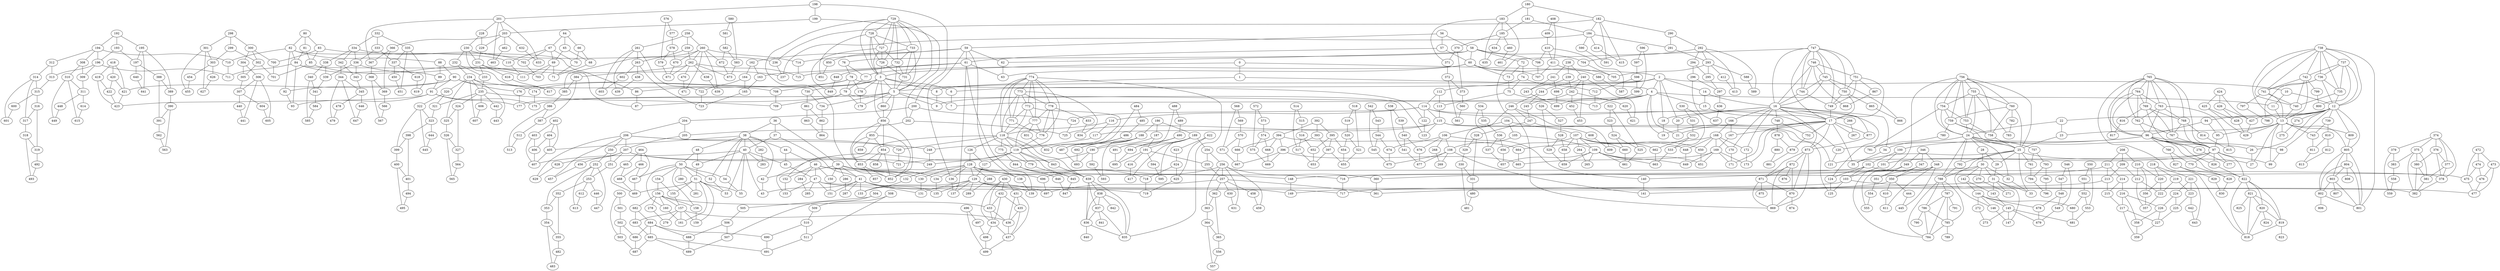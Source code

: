 graph G {
0 [name=1];
1 [name=2];
2 [name=517];
3 [name=519];
4 [name=518];
5 [name=520];
6 [name=3];
7 [name=4];
8 [name=5];
9 [name=6];
10 [name=7];
11 [name=8];
12 [name=521];
13 [name=522];
14 [name=9];
15 [name=10];
16 [name=523];
17 [name=524];
18 [name=11];
19 [name=12];
20 [name=13];
21 [name=14];
22 [name=15];
23 [name=16];
24 [name=525];
25 [name=526];
26 [name=17];
27 [name=18];
28 [name=19];
29 [name=20];
30 [name=527];
31 [name=528];
32 [name=21];
33 [name=22];
34 [name=23];
35 [name=24];
36 [name=25];
37 [name=26];
38 [name=529];
39 [name=531];
40 [name=530];
41 [name=532];
42 [name=27];
43 [name=28];
44 [name=29];
45 [name=30];
46 [name=533];
47 [name=534];
48 [name=31];
49 [name=32];
50 [name=535];
51 [name=536];
52 [name=33];
53 [name=34];
54 [name=35];
55 [name=36];
56 [name=37];
57 [name=38];
58 [name=537];
59 [name=539];
60 [name=538];
61 [name=540];
62 [name=39];
63 [name=40];
64 [name=41];
65 [name=42];
66 [name=541];
67 [name=543];
68 [name=542];
69 [name=544];
70 [name=43];
71 [name=44];
72 [name=45];
73 [name=46];
74 [name=545];
75 [name=546];
76 [name=47];
77 [name=48];
78 [name=547];
79 [name=548];
80 [name=49];
81 [name=50];
82 [name=549];
83 [name=551];
84 [name=550];
85 [name=552];
86 [name=51];
87 [name=52];
88 [name=53];
89 [name=54];
90 [name=553];
91 [name=554];
92 [name=55];
93 [name=56];
94 [name=57];
95 [name=58];
96 [name=555];
97 [name=556];
98 [name=59];
99 [name=60];
100 [name=61];
101 [name=62];
102 [name=557];
103 [name=558];
104 [name=63];
105 [name=64];
106 [name=559];
107 [name=561];
108 [name=560];
109 [name=562];
110 [name=65];
111 [name=66];
112 [name=67];
113 [name=68];
114 [name=563];
115 [name=564];
116 [name=69];
117 [name=70];
118 [name=565];
119 [name=566];
120 [name=71];
121 [name=72];
122 [name=73];
123 [name=74];
124 [name=75];
125 [name=76];
126 [name=77];
127 [name=78];
128 [name=567];
129 [name=568];
130 [name=79];
131 [name=80];
132 [name=81];
133 [name=82];
134 [name=83];
135 [name=84];
136 [name=85];
137 [name=86];
138 [name=87];
139 [name=88];
140 [name=89];
141 [name=90];
142 [name=91];
143 [name=92];
144 [name=569];
145 [name=570];
146 [name=93];
147 [name=94];
148 [name=95];
149 [name=96];
150 [name=97];
151 [name=98];
152 [name=99];
153 [name=100];
154 [name=101];
155 [name=102];
156 [name=571];
157 [name=572];
158 [name=103];
159 [name=104];
160 [name=105];
161 [name=106];
162 [name=107];
163 [name=108];
164 [name=573];
165 [name=574];
166 [name=109];
167 [name=110];
168 [name=575];
169 [name=576];
170 [name=111];
171 [name=112];
172 [name=113];
173 [name=114];
174 [name=115];
175 [name=116];
176 [name=117];
177 [name=118];
178 [name=119];
179 [name=120];
180 [name=121];
181 [name=122];
182 [name=577];
183 [name=579];
184 [name=578];
185 [name=580];
186 [name=123];
187 [name=124];
188 [name=581];
189 [name=583];
190 [name=582];
191 [name=584];
192 [name=125];
193 [name=126];
194 [name=585];
195 [name=587];
196 [name=586];
197 [name=588];
198 [name=127];
199 [name=128];
200 [name=589];
201 [name=591];
202 [name=590];
203 [name=592];
204 [name=129];
205 [name=130];
206 [name=593];
207 [name=594];
208 [name=131];
209 [name=132];
210 [name=595];
211 [name=597];
212 [name=596];
213 [name=598];
214 [name=133];
215 [name=134];
216 [name=599];
217 [name=600];
218 [name=135];
219 [name=136];
220 [name=601];
221 [name=603];
222 [name=602];
223 [name=604];
224 [name=137];
225 [name=138];
226 [name=605];
227 [name=606];
228 [name=139];
229 [name=140];
230 [name=607];
231 [name=608];
232 [name=141];
233 [name=142];
234 [name=609];
235 [name=610];
236 [name=143];
237 [name=144];
238 [name=145];
239 [name=146];
240 [name=611];
241 [name=613];
242 [name=612];
243 [name=614];
244 [name=147];
245 [name=148];
246 [name=615];
247 [name=616];
248 [name=149];
249 [name=150];
250 [name=151];
251 [name=152];
252 [name=617];
253 [name=618];
254 [name=153];
255 [name=154];
256 [name=619];
257 [name=620];
258 [name=155];
259 [name=156];
260 [name=621];
261 [name=623];
262 [name=622];
263 [name=624];
264 [name=157];
265 [name=158];
266 [name=159];
267 [name=160];
268 [name=161];
269 [name=162];
270 [name=163];
271 [name=164];
272 [name=165];
273 [name=166];
274 [name=167];
275 [name=168];
276 [name=169];
277 [name=170];
278 [name=171];
279 [name=172];
280 [name=173];
281 [name=174];
282 [name=175];
283 [name=176];
284 [name=177];
285 [name=178];
286 [name=179];
287 [name=180];
288 [name=181];
289 [name=182];
290 [name=183];
291 [name=184];
292 [name=625];
293 [name=626];
294 [name=185];
295 [name=186];
296 [name=627];
297 [name=628];
298 [name=187];
299 [name=188];
300 [name=629];
301 [name=631];
302 [name=630];
303 [name=632];
304 [name=189];
305 [name=190];
306 [name=633];
307 [name=634];
308 [name=191];
309 [name=192];
310 [name=635];
311 [name=636];
312 [name=193];
313 [name=194];
314 [name=637];
315 [name=638];
316 [name=196];
317 [name=195];
318 [name=639];
319 [name=640];
320 [name=197];
321 [name=198];
322 [name=641];
323 [name=642];
324 [name=200];
325 [name=199];
326 [name=643];
327 [name=644];
328 [name=202];
329 [name=201];
330 [name=645];
331 [name=646];
332 [name=203];
333 [name=204];
334 [name=647];
335 [name=649];
336 [name=648];
337 [name=650];
338 [name=205];
339 [name=206];
340 [name=651];
341 [name=652];
342 [name=207];
343 [name=208];
344 [name=653];
345 [name=654];
346 [name=209];
347 [name=210];
348 [name=655];
349 [name=657];
350 [name=656];
351 [name=658];
352 [name=212];
353 [name=211];
354 [name=659];
355 [name=660];
356 [name=213];
357 [name=214];
358 [name=215];
359 [name=216];
360 [name=217];
361 [name=218];
362 [name=220];
363 [name=219];
364 [name=661];
365 [name=662];
366 [name=222];
367 [name=221];
368 [name=663];
369 [name=664];
370 [name=224];
371 [name=223];
372 [name=665];
373 [name=666];
374 [name=225];
375 [name=226];
376 [name=277];
377 [name=407];
378 [name=477];
379 [name=667];
380 [name=278];
381 [name=408];
382 [name=478];
383 [name=668];
384 [name=228];
385 [name=227];
386 [name=669];
387 [name=670];
388 [name=230];
389 [name=229];
390 [name=671];
391 [name=672];
392 [name=231];
393 [name=232];
394 [name=673];
395 [name=675];
396 [name=674];
397 [name=676];
398 [name=234];
399 [name=233];
400 [name=677];
401 [name=678];
402 [name=235];
403 [name=236];
404 [name=353];
405 [name=489];
406 [name=354];
407 [name=490];
408 [name=238];
409 [name=237];
410 [name=679];
411 [name=680];
412 [name=240];
413 [name=239];
414 [name=242];
415 [name=241];
416 [name=244];
417 [name=243];
418 [name=245];
419 [name=246];
420 [name=365];
421 [name=481];
422 [name=366];
423 [name=482];
424 [name=247];
425 [name=248];
426 [name=369];
427 [name=483];
428 [name=370];
429 [name=484];
430 [name=249];
431 [name=250];
432 [name=373];
433 [name=459];
434 [name=463];
435 [name=374];
436 [name=460];
437 [name=464];
438 [name=252];
439 [name=251];
440 [name=254];
441 [name=253];
442 [name=256];
443 [name=255];
444 [name=258];
445 [name=257];
446 [name=260];
447 [name=259];
448 [name=262];
449 [name=261];
450 [name=264];
451 [name=263];
452 [name=266];
453 [name=265];
454 [name=268];
455 [name=267];
456 [name=270];
457 [name=269];
458 [name=272];
459 [name=271];
460 [name=274];
461 [name=273];
462 [name=276];
463 [name=275];
464 [name=279];
465 [name=280];
466 [name=409];
467 [name=487];
468 [name=410];
469 [name=488];
470 [name=282];
471 [name=281];
472 [name=283];
473 [name=284];
474 [name=419];
475 [name=485];
476 [name=420];
477 [name=486];
478 [name=286];
479 [name=285];
480 [name=288];
481 [name=287];
482 [name=290];
483 [name=289];
484 [name=292];
485 [name=291];
486 [name=685];
487 [name=686];
488 [name=294];
489 [name=293];
490 [name=687];
491 [name=688];
492 [name=296];
493 [name=295];
494 [name=298];
495 [name=297];
496 [name=300];
497 [name=299];
498 [name=689];
499 [name=690];
500 [name=302];
501 [name=301];
502 [name=691];
503 [name=692];
504 [name=304];
505 [name=303];
506 [name=693];
507 [name=694];
508 [name=306];
509 [name=305];
510 [name=695];
511 [name=696];
512 [name=308];
513 [name=307];
514 [name=310];
515 [name=309];
516 [name=697];
517 [name=698];
518 [name=312];
519 [name=311];
520 [name=699];
521 [name=700];
522 [name=314];
523 [name=313];
524 [name=701];
525 [name=702];
526 [name=316];
527 [name=315];
528 [name=703];
529 [name=704];
530 [name=318];
531 [name=317];
532 [name=705];
533 [name=706];
534 [name=320];
535 [name=319];
536 [name=707];
537 [name=708];
538 [name=322];
539 [name=321];
540 [name=709];
541 [name=710];
542 [name=324];
543 [name=323];
544 [name=711];
545 [name=712];
546 [name=326];
547 [name=325];
548 [name=713];
549 [name=714];
550 [name=328];
551 [name=327];
552 [name=715];
553 [name=716];
554 [name=330];
555 [name=329];
556 [name=332];
557 [name=331];
558 [name=334];
559 [name=333];
560 [name=336];
561 [name=335];
562 [name=338];
563 [name=337];
564 [name=340];
565 [name=339];
566 [name=342];
567 [name=341];
568 [name=344];
569 [name=343];
570 [name=717];
571 [name=718];
572 [name=346];
573 [name=345];
574 [name=719];
575 [name=720];
576 [name=348];
577 [name=347];
578 [name=721];
579 [name=722];
580 [name=350];
581 [name=349];
582 [name=723];
583 [name=724];
584 [name=352];
585 [name=351];
586 [name=356];
587 [name=355];
588 [name=358];
589 [name=357];
590 [name=360];
591 [name=359];
592 [name=362];
593 [name=361];
594 [name=364];
595 [name=363];
596 [name=368];
597 [name=367];
598 [name=681];
599 [name=682];
600 [name=372];
601 [name=371];
602 [name=376];
603 [name=375];
604 [name=378];
605 [name=377];
606 [name=380];
607 [name=379];
608 [name=382];
609 [name=381];
610 [name=384];
611 [name=383];
612 [name=386];
613 [name=385];
614 [name=388];
615 [name=387];
616 [name=390];
617 [name=389];
618 [name=392];
619 [name=391];
620 [name=394];
621 [name=393];
622 [name=396];
623 [name=395];
624 [name=683];
625 [name=684];
626 [name=398];
627 [name=397];
628 [name=400];
629 [name=399];
630 [name=402];
631 [name=401];
632 [name=404];
633 [name=403];
634 [name=406];
635 [name=405];
636 [name=412];
637 [name=411];
638 [name=414];
639 [name=413];
640 [name=416];
641 [name=415];
642 [name=418];
643 [name=417];
644 [name=422];
645 [name=421];
646 [name=424];
647 [name=423];
648 [name=425];
649 [name=426];
650 [name=427];
651 [name=428];
652 [name=429];
653 [name=430];
654 [name=431];
655 [name=432];
656 [name=433];
657 [name=434];
658 [name=435];
659 [name=436];
660 [name=437];
661 [name=438];
662 [name=439];
663 [name=440];
664 [name=441];
665 [name=442];
666 [name=443];
667 [name=444];
668 [name=445];
669 [name=446];
670 [name=447];
671 [name=448];
672 [name=449];
673 [name=450];
674 [name=451];
675 [name=452];
676 [name=453];
677 [name=454];
678 [name=455];
679 [name=456];
680 [name=457];
681 [name=458];
682 [name=461];
683 [name=462];
684 [name=725];
685 [name=726];
686 [name=465];
687 [name=466];
688 [name=467];
689 [name=468];
690 [name=469];
691 [name=470];
692 [name=471];
693 [name=472];
694 [name=473];
695 [name=474];
696 [name=475];
697 [name=476];
698 [name=479];
699 [name=480];
700 [name=491];
701 [name=492];
702 [name=493];
703 [name=494];
704 [name=495];
705 [name=496];
706 [name=497];
707 [name=498];
708 [name=499];
709 [name=500];
710 [name=501];
711 [name=502];
712 [name=503];
713 [name=504];
714 [name=505];
715 [name=506];
716 [name=507];
717 [name=508];
718 [name=509];
719 [name=510];
720 [name=511];
721 [name=512];
722 [name=513];
723 [name=514];
724 [name=515];
725 [name=516];
726 [name=831];
727 [name=835];
728 [name=839];
729 [name=841];
730 [name=851];
731 [name=832];
732 [name=836];
733 [name=840];
734 [name=852];
735 [name=753];
736 [name=757];
737 [name=761];
738 [name=763];
739 [name=773];
740 [name=754];
741 [name=758];
742 [name=762];
743 [name=774];
744 [name=857];
745 [name=861];
746 [name=865];
747 [name=867];
748 [name=877];
749 [name=858];
750 [name=862];
751 [name=866];
752 [name=878];
753 [name=727];
754 [name=731];
755 [name=735];
756 [name=737];
757 [name=747];
758 [name=728];
759 [name=732];
760 [name=736];
761 [name=748];
762 [name=779];
763 [name=783];
764 [name=787];
765 [name=789];
766 [name=799];
767 [name=780];
768 [name=784];
769 [name=788];
770 [name=800];
771 [name=805];
772 [name=809];
773 [name=813];
774 [name=815];
775 [name=825];
776 [name=806];
777 [name=810];
778 [name=814];
779 [name=826];
780 [name=730];
781 [name=729];
782 [name=734];
783 [name=733];
784 [name=738];
785 [name=739];
786 [name=741];
787 [name=743];
788 [name=745];
789 [name=740];
790 [name=742];
791 [name=744];
792 [name=746];
793 [name=751];
794 [name=752];
795 [name=749];
796 [name=750];
797 [name=756];
798 [name=755];
799 [name=760];
800 [name=759];
801 [name=764];
802 [name=765];
803 [name=767];
804 [name=769];
805 [name=771];
806 [name=766];
807 [name=768];
808 [name=770];
809 [name=772];
810 [name=777];
811 [name=778];
812 [name=775];
813 [name=776];
814 [name=782];
815 [name=781];
816 [name=786];
817 [name=785];
818 [name=790];
819 [name=791];
820 [name=793];
821 [name=795];
822 [name=797];
823 [name=792];
824 [name=794];
825 [name=796];
826 [name=798];
827 [name=803];
828 [name=804];
829 [name=801];
830 [name=802];
831 [name=808];
832 [name=807];
833 [name=812];
834 [name=811];
835 [name=816];
836 [name=817];
837 [name=819];
838 [name=821];
839 [name=823];
840 [name=818];
841 [name=820];
842 [name=822];
843 [name=824];
844 [name=829];
845 [name=830];
846 [name=827];
847 [name=828];
848 [name=834];
849 [name=833];
850 [name=838];
851 [name=837];
852 [name=842];
853 [name=843];
854 [name=845];
855 [name=847];
856 [name=849];
857 [name=844];
858 [name=846];
859 [name=848];
860 [name=850];
861 [name=855];
862 [name=856];
863 [name=853];
864 [name=854];
865 [name=860];
866 [name=859];
867 [name=864];
868 [name=863];
869 [name=868];
870 [name=869];
871 [name=871];
872 [name=873];
873 [name=875];
874 [name=870];
875 [name=872];
876 [name=874];
877 [name=876];
878 [name=881];
879 [name=882];
880 [name=879];
881 [name=880];
0--1 ;
0--2 ;
0--3 ;
1--4 ;
1--5 ;
2--6 ;
2--8 ;
2--10 ;
2--14 ;
2--18 ;
2--20 ;
2--698 ;
2--4 ;
3--6 ;
3--8 ;
3--174 ;
3--176 ;
3--178 ;
3--5 ;
3--856 ;
3--860 ;
3--730 ;
4--7 ;
4--9 ;
4--11 ;
4--15 ;
4--19 ;
4--21 ;
4--699 ;
5--7 ;
5--9 ;
5--175 ;
5--177 ;
5--179 ;
5--856 ;
5--860 ;
5--734 ;
6--7 ;
8--9 ;
10--11 ;
10--12 ;
11--13 ;
12--22 ;
12--26 ;
12--94 ;
12--98 ;
12--274 ;
12--427 ;
12--13 ;
12--805 ;
12--809 ;
12--739 ;
13--23 ;
13--27 ;
13--95 ;
13--99 ;
13--275 ;
13--429 ;
13--805 ;
13--809 ;
13--743 ;
14--15 ;
14--16 ;
15--17 ;
16--18 ;
16--20 ;
16--34 ;
16--166 ;
16--170 ;
16--172 ;
16--266 ;
16--17 ;
16--873 ;
16--877 ;
16--748 ;
17--19 ;
17--21 ;
17--35 ;
17--167 ;
17--171 ;
17--173 ;
17--267 ;
17--873 ;
17--877 ;
17--752 ;
18--19 ;
20--21 ;
22--23 ;
22--24 ;
23--25 ;
24--26 ;
24--28 ;
24--32 ;
24--34 ;
24--25 ;
24--788 ;
24--792 ;
24--757 ;
25--27 ;
25--29 ;
25--33 ;
25--35 ;
25--788 ;
25--792 ;
25--761 ;
26--27 ;
28--29 ;
28--30 ;
29--31 ;
30--32 ;
30--140 ;
30--142 ;
30--146 ;
30--270 ;
30--31 ;
31--33 ;
31--141 ;
31--143 ;
31--147 ;
31--271 ;
32--33 ;
34--35 ;
36--37 ;
36--38 ;
36--39 ;
37--40 ;
37--41 ;
38--42 ;
38--44 ;
38--48 ;
38--52 ;
38--54 ;
38--282 ;
38--405 ;
38--40 ;
39--42 ;
39--130 ;
39--132 ;
39--134 ;
39--150 ;
39--286 ;
39--696 ;
39--41 ;
40--43 ;
40--45 ;
40--49 ;
40--53 ;
40--55 ;
40--283 ;
40--407 ;
41--43 ;
41--131 ;
41--133 ;
41--135 ;
41--151 ;
41--287 ;
41--697 ;
42--43 ;
44--45 ;
44--46 ;
45--47 ;
46--148 ;
46--150 ;
46--152 ;
46--284 ;
46--378 ;
46--47 ;
47--149 ;
47--151 ;
47--153 ;
47--285 ;
47--382 ;
48--49 ;
48--50 ;
49--51 ;
50--52 ;
50--54 ;
50--154 ;
50--158 ;
50--160 ;
50--280 ;
50--467 ;
50--51 ;
51--53 ;
51--55 ;
51--155 ;
51--159 ;
51--161 ;
51--281 ;
51--469 ;
52--53 ;
54--55 ;
56--57 ;
56--58 ;
56--59 ;
57--60 ;
57--61 ;
58--62 ;
58--72 ;
58--76 ;
58--704 ;
58--706 ;
58--60 ;
59--62 ;
59--136 ;
59--138 ;
59--162 ;
59--714 ;
59--61 ;
60--63 ;
60--73 ;
60--77 ;
60--705 ;
60--707 ;
61--63 ;
61--137 ;
61--139 ;
61--163 ;
61--715 ;
62--63 ;
64--65 ;
64--66 ;
64--67 ;
65--68 ;
65--69 ;
66--70 ;
66--68 ;
67--70 ;
67--110 ;
67--702 ;
67--69 ;
68--71 ;
69--71 ;
69--111 ;
69--703 ;
70--71 ;
72--73 ;
72--74 ;
73--75 ;
74--112 ;
74--712 ;
74--75 ;
75--113 ;
75--713 ;
76--77 ;
76--78 ;
77--79 ;
78--86 ;
78--122 ;
78--178 ;
78--708 ;
78--79 ;
79--87 ;
79--123 ;
79--179 ;
79--709 ;
80--81 ;
80--82 ;
80--83 ;
81--84 ;
81--85 ;
82--86 ;
82--88 ;
82--92 ;
82--710 ;
82--84 ;
83--110 ;
83--700 ;
83--85 ;
84--87 ;
84--89 ;
84--93 ;
84--711 ;
85--111 ;
85--701 ;
86--87 ;
88--89 ;
88--90 ;
89--91 ;
90--92 ;
90--174 ;
90--176 ;
90--421 ;
90--91 ;
91--93 ;
91--175 ;
91--177 ;
91--423 ;
92--93 ;
94--95 ;
94--96 ;
95--97 ;
96--98 ;
96--100 ;
96--120 ;
96--276 ;
96--97 ;
96--822 ;
96--826 ;
96--766 ;
97--99 ;
97--101 ;
97--121 ;
97--277 ;
97--822 ;
97--826 ;
97--770 ;
98--99 ;
100--101 ;
100--102 ;
101--103 ;
102--124 ;
102--148 ;
102--475 ;
102--103 ;
103--125 ;
103--149 ;
103--477 ;
104--105 ;
104--106 ;
104--107 ;
105--108 ;
105--109 ;
106--140 ;
106--268 ;
106--674 ;
106--676 ;
106--108 ;
107--264 ;
107--648 ;
107--650 ;
107--656 ;
107--658 ;
107--660 ;
107--662 ;
107--109 ;
108--141 ;
108--269 ;
108--675 ;
108--677 ;
109--265 ;
109--649 ;
109--651 ;
109--657 ;
109--659 ;
109--661 ;
109--663 ;
110--111 ;
112--113 ;
112--114 ;
113--115 ;
114--116 ;
114--120 ;
114--122 ;
114--124 ;
114--724 ;
114--115 ;
115--117 ;
115--121 ;
115--123 ;
115--125 ;
115--725 ;
116--117 ;
116--118 ;
117--119 ;
118--126 ;
118--152 ;
118--720 ;
118--119 ;
118--839 ;
118--843 ;
118--775 ;
119--127 ;
119--153 ;
119--721 ;
119--839 ;
119--843 ;
119--779 ;
120--121 ;
122--123 ;
124--125 ;
126--127 ;
126--128 ;
127--129 ;
128--130 ;
128--132 ;
128--134 ;
128--136 ;
128--138 ;
128--288 ;
128--716 ;
128--718 ;
128--129 ;
129--131 ;
129--133 ;
129--135 ;
129--137 ;
129--139 ;
129--289 ;
129--717 ;
129--719 ;
130--131 ;
132--133 ;
134--135 ;
136--137 ;
138--139 ;
140--141 ;
142--143 ;
142--144 ;
143--145 ;
144--146 ;
144--272 ;
144--678 ;
144--680 ;
144--145 ;
145--147 ;
145--273 ;
145--679 ;
145--681 ;
146--147 ;
148--149 ;
150--151 ;
152--153 ;
154--155 ;
154--156 ;
155--157 ;
156--158 ;
156--160 ;
156--278 ;
156--433 ;
156--682 ;
156--157 ;
157--159 ;
157--161 ;
157--279 ;
157--436 ;
157--683 ;
158--159 ;
160--161 ;
162--163 ;
162--164 ;
163--165 ;
164--722 ;
164--165 ;
165--723 ;
166--167 ;
166--168 ;
167--169 ;
168--170 ;
168--172 ;
168--648 ;
168--650 ;
168--664 ;
168--169 ;
169--171 ;
169--173 ;
169--649 ;
169--651 ;
169--665 ;
170--171 ;
172--173 ;
174--175 ;
176--177 ;
178--179 ;
180--181 ;
180--182 ;
180--183 ;
181--184 ;
181--185 ;
182--236 ;
182--290 ;
182--415 ;
182--591 ;
182--184 ;
183--371 ;
183--461 ;
183--635 ;
183--185 ;
184--237 ;
184--291 ;
184--414 ;
184--590 ;
185--370 ;
185--460 ;
185--634 ;
186--187 ;
186--188 ;
186--189 ;
187--190 ;
187--191 ;
188--248 ;
188--593 ;
188--692 ;
188--190 ;
189--254 ;
189--417 ;
189--595 ;
189--694 ;
189--191 ;
190--249 ;
190--592 ;
190--693 ;
191--255 ;
191--416 ;
191--594 ;
191--695 ;
192--193 ;
192--194 ;
192--195 ;
193--196 ;
193--197 ;
194--308 ;
194--312 ;
194--710 ;
194--196 ;
195--389 ;
195--641 ;
195--197 ;
196--309 ;
196--313 ;
196--711 ;
197--388 ;
197--640 ;
198--199 ;
198--200 ;
198--201 ;
199--202 ;
199--203 ;
200--204 ;
200--724 ;
200--202 ;
201--228 ;
201--367 ;
201--463 ;
201--633 ;
201--203 ;
202--205 ;
202--725 ;
203--229 ;
203--366 ;
203--462 ;
203--632 ;
204--205 ;
204--206 ;
205--207 ;
206--248 ;
206--250 ;
206--457 ;
206--629 ;
206--720 ;
206--207 ;
207--249 ;
207--251 ;
207--456 ;
207--628 ;
207--721 ;
208--209 ;
208--210 ;
208--211 ;
209--212 ;
209--213 ;
210--356 ;
210--212 ;
210--220 ;
211--214 ;
211--716 ;
211--213 ;
212--357 ;
212--222 ;
213--215 ;
213--717 ;
214--215 ;
214--216 ;
215--217 ;
216--358 ;
216--217 ;
216--226 ;
217--359 ;
217--227 ;
218--219 ;
218--220 ;
218--221 ;
219--222 ;
219--223 ;
220--356 ;
220--222 ;
221--224 ;
221--643 ;
221--223 ;
222--357 ;
223--225 ;
223--642 ;
224--225 ;
224--226 ;
225--227 ;
226--358 ;
226--227 ;
227--359 ;
228--229 ;
228--230 ;
229--231 ;
230--232 ;
230--236 ;
230--617 ;
230--231 ;
231--233 ;
231--237 ;
231--616 ;
232--233 ;
232--234 ;
233--235 ;
234--320 ;
234--325 ;
234--443 ;
234--607 ;
234--708 ;
234--235 ;
235--321 ;
235--324 ;
235--442 ;
235--606 ;
235--709 ;
236--237 ;
238--239 ;
238--240 ;
238--241 ;
239--242 ;
239--243 ;
240--244 ;
240--453 ;
240--621 ;
240--242 ;
241--698 ;
241--243 ;
242--245 ;
242--452 ;
242--620 ;
243--699 ;
244--245 ;
244--246 ;
245--247 ;
246--329 ;
246--609 ;
246--247 ;
247--328 ;
247--608 ;
248--249 ;
250--251 ;
250--252 ;
251--253 ;
252--353 ;
252--447 ;
252--613 ;
252--253 ;
253--352 ;
253--446 ;
253--612 ;
254--255 ;
254--256 ;
255--257 ;
256--360 ;
256--363 ;
256--459 ;
256--631 ;
256--696 ;
256--257 ;
257--361 ;
257--362 ;
257--458 ;
257--630 ;
257--697 ;
258--259 ;
258--260 ;
258--261 ;
259--262 ;
259--263 ;
260--385 ;
260--471 ;
260--639 ;
260--670 ;
260--672 ;
260--714 ;
260--262 ;
261--439 ;
261--603 ;
261--722 ;
261--263 ;
262--384 ;
262--470 ;
262--638 ;
262--671 ;
262--673 ;
262--715 ;
263--438 ;
263--602 ;
263--723 ;
264--265 ;
266--267 ;
268--269 ;
270--271 ;
272--273 ;
274--275 ;
276--277 ;
278--279 ;
280--281 ;
282--283 ;
284--285 ;
286--287 ;
288--289 ;
290--291 ;
290--292 ;
291--293 ;
292--294 ;
292--413 ;
292--589 ;
292--704 ;
292--293 ;
293--295 ;
293--412 ;
293--588 ;
293--705 ;
294--295 ;
294--296 ;
295--297 ;
296--637 ;
296--297 ;
297--636 ;
298--299 ;
298--300 ;
298--301 ;
299--302 ;
299--303 ;
300--304 ;
300--700 ;
300--302 ;
301--455 ;
301--627 ;
301--303 ;
302--305 ;
302--701 ;
303--454 ;
303--626 ;
304--305 ;
304--306 ;
305--307 ;
306--441 ;
306--605 ;
306--307 ;
307--440 ;
307--604 ;
308--309 ;
308--310 ;
309--311 ;
310--449 ;
310--615 ;
310--311 ;
311--448 ;
311--614 ;
312--313 ;
312--314 ;
313--315 ;
314--317 ;
314--601 ;
314--315 ;
315--316 ;
315--600 ;
316--317 ;
316--319 ;
317--318 ;
318--493 ;
318--319 ;
319--492 ;
320--321 ;
320--322 ;
321--323 ;
322--399 ;
322--645 ;
322--323 ;
323--398 ;
323--644 ;
324--325 ;
324--327 ;
325--326 ;
326--565 ;
326--327 ;
327--564 ;
328--329 ;
328--331 ;
329--330 ;
330--481 ;
330--331 ;
331--480 ;
332--333 ;
332--334 ;
332--335 ;
333--336 ;
333--337 ;
334--338 ;
334--342 ;
334--702 ;
334--336 ;
335--451 ;
335--619 ;
335--337 ;
336--339 ;
336--343 ;
336--703 ;
337--450 ;
337--618 ;
338--339 ;
338--340 ;
339--341 ;
340--585 ;
340--341 ;
341--584 ;
342--343 ;
342--344 ;
343--345 ;
344--479 ;
344--647 ;
344--345 ;
345--478 ;
345--646 ;
346--347 ;
346--348 ;
346--349 ;
347--350 ;
347--351 ;
348--360 ;
348--445 ;
348--611 ;
348--350 ;
349--555 ;
349--351 ;
350--361 ;
350--444 ;
350--610 ;
351--554 ;
352--353 ;
352--355 ;
353--354 ;
354--483 ;
354--355 ;
355--482 ;
356--357 ;
358--359 ;
360--361 ;
362--363 ;
362--365 ;
363--364 ;
364--557 ;
364--365 ;
365--556 ;
366--367 ;
366--369 ;
367--368 ;
368--567 ;
368--369 ;
369--566 ;
370--371 ;
370--373 ;
371--372 ;
372--561 ;
372--373 ;
373--560 ;
374--375 ;
374--376 ;
374--377 ;
374--378 ;
374--379 ;
375--380 ;
375--381 ;
375--382 ;
375--383 ;
376--380 ;
376--377 ;
376--378 ;
377--381 ;
377--378 ;
378--382 ;
379--559 ;
379--383 ;
380--381 ;
380--382 ;
381--382 ;
383--558 ;
384--385 ;
384--387 ;
385--386 ;
386--513 ;
386--387 ;
387--512 ;
388--389 ;
388--391 ;
389--390 ;
390--563 ;
390--391 ;
391--562 ;
392--393 ;
392--394 ;
392--395 ;
393--396 ;
393--397 ;
394--664 ;
394--666 ;
394--668 ;
394--396 ;
395--652 ;
395--654 ;
395--397 ;
396--665 ;
396--667 ;
396--669 ;
397--653 ;
397--655 ;
398--399 ;
398--401 ;
399--400 ;
400--495 ;
400--401 ;
401--494 ;
402--403 ;
402--404 ;
402--405 ;
403--406 ;
403--407 ;
404--406 ;
404--405 ;
405--407 ;
406--407 ;
408--409 ;
408--411 ;
409--410 ;
410--587 ;
410--706 ;
410--411 ;
411--586 ;
411--707 ;
412--413 ;
414--415 ;
416--417 ;
418--419 ;
418--420 ;
418--421 ;
419--422 ;
419--423 ;
420--422 ;
420--421 ;
421--423 ;
422--423 ;
424--425 ;
424--426 ;
424--427 ;
425--428 ;
425--429 ;
426--428 ;
426--427 ;
427--429 ;
428--429 ;
430--431 ;
430--432 ;
430--433 ;
430--434 ;
431--435 ;
431--436 ;
431--437 ;
432--435 ;
432--433 ;
432--434 ;
433--436 ;
433--434 ;
434--437 ;
434--498 ;
435--436 ;
435--437 ;
436--437 ;
437--499 ;
438--439 ;
440--441 ;
442--443 ;
444--445 ;
446--447 ;
448--449 ;
450--451 ;
452--453 ;
454--455 ;
456--457 ;
458--459 ;
460--461 ;
462--463 ;
464--465 ;
464--466 ;
464--467 ;
465--468 ;
465--469 ;
466--468 ;
466--467 ;
467--469 ;
468--469 ;
470--471 ;
472--473 ;
472--474 ;
472--475 ;
473--476 ;
473--477 ;
474--476 ;
474--475 ;
475--477 ;
476--477 ;
478--479 ;
480--481 ;
482--483 ;
484--485 ;
484--487 ;
485--486 ;
486--692 ;
486--487 ;
487--693 ;
488--489 ;
488--491 ;
489--490 ;
490--694 ;
490--491 ;
491--695 ;
492--493 ;
494--495 ;
496--497 ;
496--499 ;
497--498 ;
498--499 ;
500--501 ;
500--503 ;
501--502 ;
502--686 ;
502--503 ;
503--687 ;
504--505 ;
504--507 ;
505--506 ;
506--688 ;
506--507 ;
507--689 ;
508--509 ;
508--511 ;
509--510 ;
510--690 ;
510--511 ;
511--691 ;
512--513 ;
514--515 ;
514--517 ;
515--516 ;
516--652 ;
516--517 ;
517--653 ;
518--519 ;
518--521 ;
519--520 ;
520--654 ;
520--521 ;
521--655 ;
522--523 ;
522--525 ;
523--524 ;
524--660 ;
524--525 ;
525--661 ;
526--527 ;
526--529 ;
527--528 ;
528--658 ;
528--529 ;
529--659 ;
530--531 ;
530--533 ;
531--532 ;
532--662 ;
532--533 ;
533--663 ;
534--535 ;
534--537 ;
535--536 ;
536--656 ;
536--537 ;
537--657 ;
538--539 ;
538--541 ;
539--540 ;
540--676 ;
540--541 ;
541--677 ;
542--543 ;
542--545 ;
543--544 ;
544--674 ;
544--545 ;
545--675 ;
546--547 ;
546--549 ;
547--548 ;
548--678 ;
548--549 ;
549--679 ;
550--551 ;
550--553 ;
551--552 ;
552--680 ;
552--553 ;
553--681 ;
554--555 ;
556--557 ;
558--559 ;
560--561 ;
562--563 ;
564--565 ;
566--567 ;
568--569 ;
568--571 ;
569--570 ;
570--666 ;
570--571 ;
571--667 ;
572--573 ;
572--575 ;
573--574 ;
574--668 ;
574--575 ;
575--669 ;
576--577 ;
576--579 ;
577--578 ;
578--670 ;
578--579 ;
579--671 ;
580--581 ;
580--583 ;
581--582 ;
582--672 ;
582--583 ;
583--673 ;
584--585 ;
586--587 ;
588--589 ;
590--591 ;
592--593 ;
594--595 ;
596--597 ;
596--599 ;
597--598 ;
598--712 ;
598--599 ;
599--713 ;
600--601 ;
602--603 ;
604--605 ;
606--607 ;
608--609 ;
610--611 ;
612--613 ;
614--615 ;
616--617 ;
618--619 ;
620--621 ;
622--623 ;
622--625 ;
623--624 ;
624--718 ;
624--625 ;
625--719 ;
626--627 ;
628--629 ;
630--631 ;
632--633 ;
634--635 ;
636--637 ;
638--639 ;
640--641 ;
642--643 ;
644--645 ;
646--647 ;
648--649 ;
650--651 ;
652--653 ;
654--655 ;
656--657 ;
658--659 ;
660--661 ;
662--663 ;
664--665 ;
666--667 ;
668--669 ;
670--671 ;
672--673 ;
674--675 ;
676--677 ;
678--679 ;
680--681 ;
682--683 ;
682--684 ;
683--685 ;
684--686 ;
684--688 ;
684--690 ;
684--685 ;
685--687 ;
685--689 ;
685--691 ;
686--687 ;
688--689 ;
690--691 ;
692--693 ;
694--695 ;
696--697 ;
698--699 ;
700--701 ;
702--703 ;
704--705 ;
706--707 ;
708--709 ;
710--711 ;
712--713 ;
714--715 ;
716--717 ;
718--719 ;
720--721 ;
722--723 ;
724--725 ;
726--3 ;
726--731 ;
727--3 ;
727--726 ;
727--849 ;
727--732 ;
728--3 ;
728--726 ;
728--727 ;
728--851 ;
728--733 ;
729--3 ;
729--5 ;
729--726 ;
729--731 ;
729--727 ;
729--732 ;
729--728 ;
729--733 ;
729--852 ;
730--734 ;
730--861 ;
731--5 ;
732--5 ;
732--731 ;
732--848 ;
733--5 ;
733--731 ;
733--732 ;
733--850 ;
734--862 ;
735--12 ;
735--740 ;
736--12 ;
736--735 ;
736--798 ;
736--741 ;
737--12 ;
737--735 ;
737--736 ;
737--800 ;
737--742 ;
738--12 ;
738--13 ;
738--735 ;
738--740 ;
738--736 ;
738--741 ;
738--737 ;
738--742 ;
738--801 ;
739--743 ;
739--810 ;
740--13 ;
741--13 ;
741--740 ;
741--797 ;
742--13 ;
742--740 ;
742--741 ;
742--799 ;
743--811 ;
744--16 ;
744--749 ;
745--16 ;
745--744 ;
745--866 ;
745--750 ;
746--16 ;
746--744 ;
746--745 ;
746--868 ;
746--751 ;
747--16 ;
747--17 ;
747--744 ;
747--749 ;
747--745 ;
747--750 ;
747--746 ;
747--751 ;
747--869 ;
748--752 ;
748--878 ;
749--17 ;
750--17 ;
750--749 ;
750--865 ;
751--17 ;
751--749 ;
751--750 ;
751--867 ;
752--879 ;
753--24 ;
753--758 ;
754--24 ;
754--753 ;
754--781 ;
754--759 ;
755--24 ;
755--753 ;
755--754 ;
755--783 ;
755--760 ;
756--24 ;
756--25 ;
756--753 ;
756--758 ;
756--754 ;
756--759 ;
756--755 ;
756--760 ;
756--784 ;
757--761 ;
757--793 ;
758--25 ;
759--25 ;
759--758 ;
759--780 ;
760--25 ;
760--758 ;
760--759 ;
760--782 ;
761--794 ;
762--96 ;
762--767 ;
763--96 ;
763--762 ;
763--815 ;
763--768 ;
764--96 ;
764--762 ;
764--763 ;
764--817 ;
764--769 ;
765--96 ;
765--97 ;
765--762 ;
765--767 ;
765--763 ;
765--768 ;
765--764 ;
765--769 ;
765--818 ;
766--770 ;
766--827 ;
767--97 ;
768--97 ;
768--767 ;
768--814 ;
769--97 ;
769--767 ;
769--768 ;
769--816 ;
770--828 ;
771--118 ;
771--776 ;
772--118 ;
772--771 ;
772--832 ;
772--777 ;
773--118 ;
773--771 ;
773--772 ;
773--834 ;
773--778 ;
774--118 ;
774--119 ;
774--771 ;
774--776 ;
774--772 ;
774--777 ;
774--773 ;
774--778 ;
774--835 ;
775--779 ;
775--844 ;
776--119 ;
777--119 ;
777--776 ;
777--831 ;
778--119 ;
778--776 ;
778--777 ;
778--833 ;
779--845 ;
780--781 ;
782--783 ;
785--784 ;
785--789 ;
786--784 ;
786--785 ;
786--790 ;
787--784 ;
787--785 ;
787--786 ;
787--791 ;
788--784 ;
788--785 ;
788--786 ;
788--787 ;
792--788 ;
793--795 ;
793--794 ;
794--796 ;
795--796 ;
797--798 ;
799--800 ;
802--801 ;
802--806 ;
803--801 ;
803--802 ;
803--807 ;
804--801 ;
804--802 ;
804--803 ;
804--808 ;
805--801 ;
805--802 ;
805--803 ;
805--804 ;
809--805 ;
810--812 ;
810--811 ;
811--813 ;
812--813 ;
814--815 ;
816--817 ;
819--818 ;
819--823 ;
820--818 ;
820--819 ;
820--824 ;
821--818 ;
821--819 ;
821--820 ;
821--825 ;
822--818 ;
822--819 ;
822--820 ;
822--821 ;
826--822 ;
827--829 ;
827--828 ;
828--830 ;
829--830 ;
831--832 ;
833--834 ;
836--835 ;
836--840 ;
837--835 ;
837--836 ;
837--841 ;
838--835 ;
838--836 ;
838--837 ;
838--842 ;
839--835 ;
839--836 ;
839--837 ;
839--838 ;
843--839 ;
844--846 ;
844--845 ;
845--847 ;
846--847 ;
848--849 ;
850--851 ;
853--852 ;
853--857 ;
854--852 ;
854--853 ;
854--858 ;
855--852 ;
855--853 ;
855--854 ;
855--859 ;
856--852 ;
856--853 ;
856--854 ;
856--855 ;
860--856 ;
861--863 ;
861--862 ;
862--864 ;
863--864 ;
865--866 ;
867--868 ;
870--869 ;
870--874 ;
871--869 ;
871--870 ;
871--875 ;
872--869 ;
872--870 ;
872--871 ;
872--876 ;
873--869 ;
873--870 ;
873--871 ;
873--872 ;
877--873 ;
878--880 ;
878--879 ;
879--881 ;
880--881 ;
}
